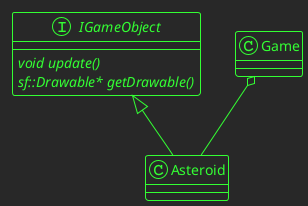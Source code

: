 @startuml
'!theme sketchy-outline
'!theme blueprint
'!theme cerulean-outline
'!theme amiga
'!theme materia-outline
'!theme plain
!theme crt-green

interface IGameObject{
    {abstract} void update()
    {abstract} sf::Drawable* getDrawable()
}

class Asteroid{

}

class Game{
}

IGameObject <|-- Asteroid
Game o-- Asteroid


@enduml